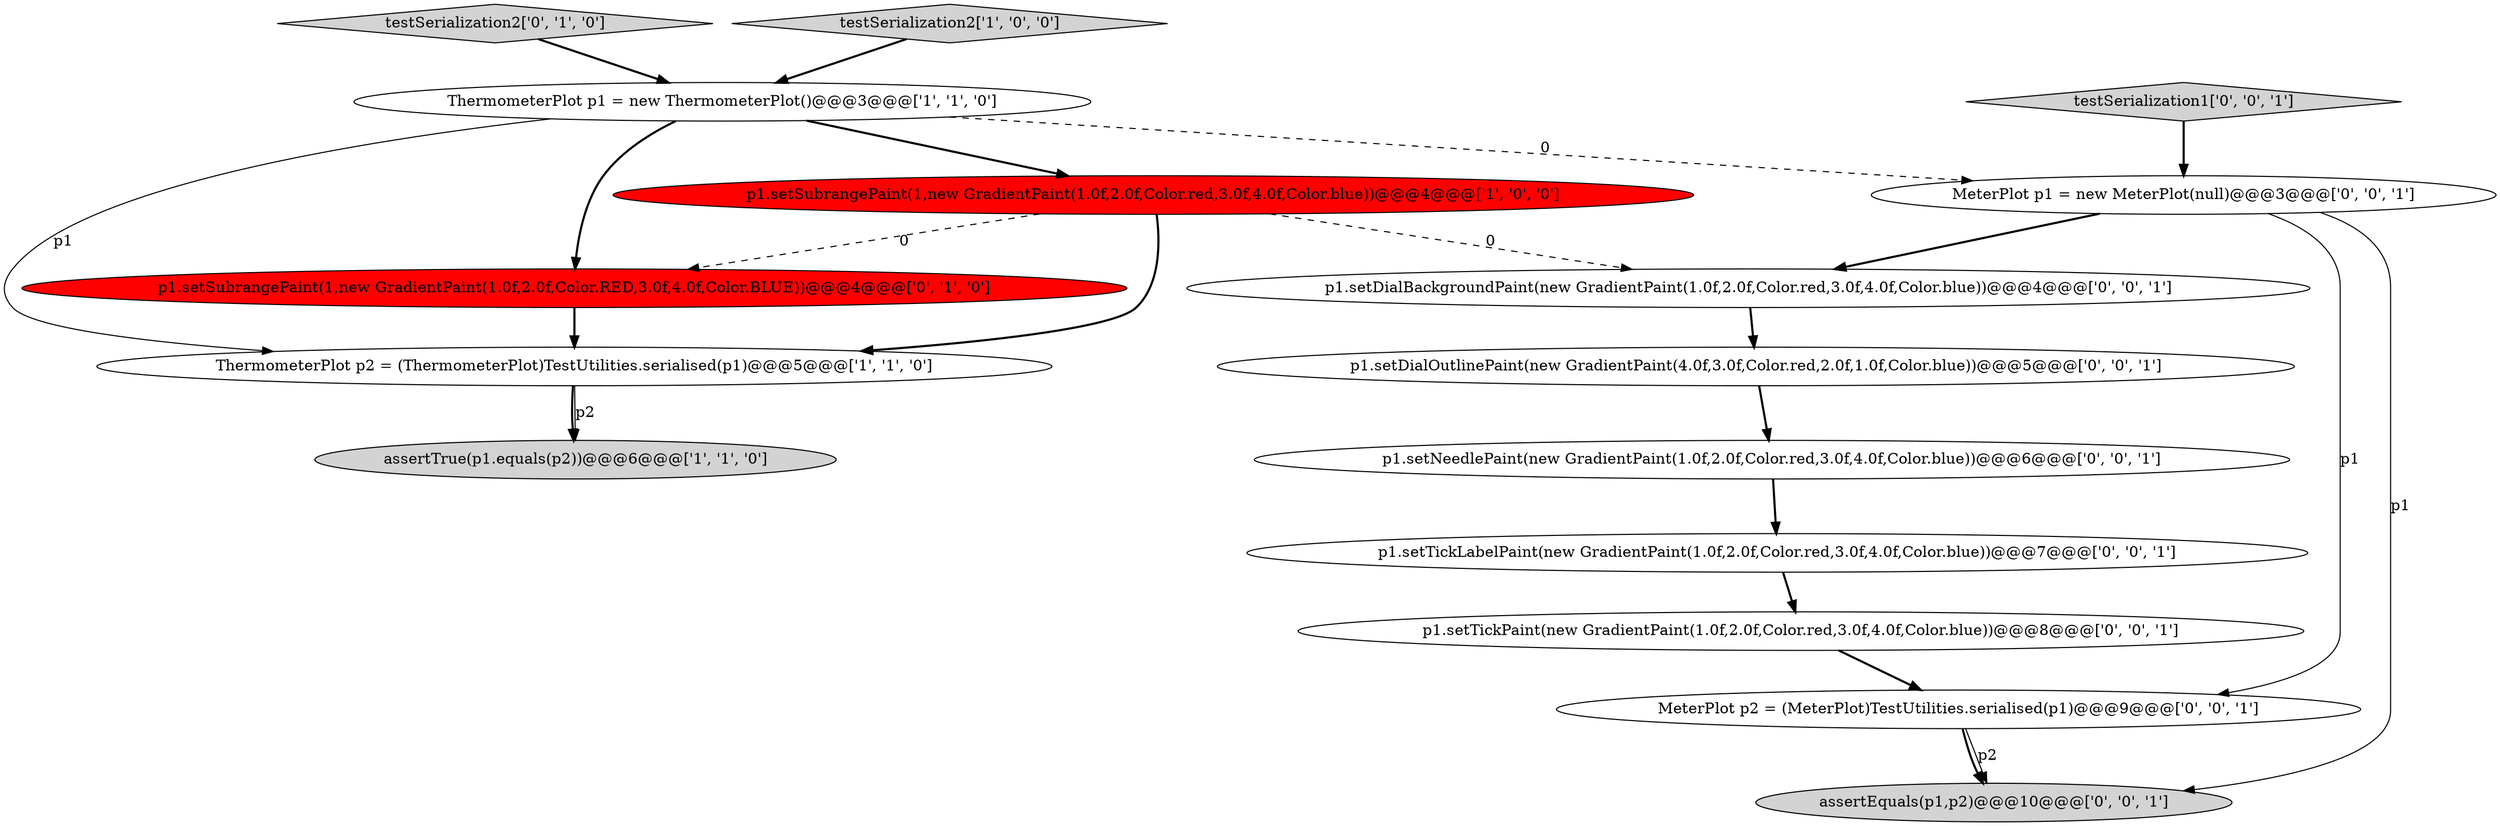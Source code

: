 digraph {
5 [style = filled, label = "testSerialization2['0', '1', '0']", fillcolor = lightgray, shape = diamond image = "AAA0AAABBB2BBB"];
1 [style = filled, label = "assertTrue(p1.equals(p2))@@@6@@@['1', '1', '0']", fillcolor = lightgray, shape = ellipse image = "AAA0AAABBB1BBB"];
9 [style = filled, label = "testSerialization1['0', '0', '1']", fillcolor = lightgray, shape = diamond image = "AAA0AAABBB3BBB"];
8 [style = filled, label = "MeterPlot p2 = (MeterPlot)TestUtilities.serialised(p1)@@@9@@@['0', '0', '1']", fillcolor = white, shape = ellipse image = "AAA0AAABBB3BBB"];
11 [style = filled, label = "MeterPlot p1 = new MeterPlot(null)@@@3@@@['0', '0', '1']", fillcolor = white, shape = ellipse image = "AAA0AAABBB3BBB"];
4 [style = filled, label = "ThermometerPlot p2 = (ThermometerPlot)TestUtilities.serialised(p1)@@@5@@@['1', '1', '0']", fillcolor = white, shape = ellipse image = "AAA0AAABBB1BBB"];
14 [style = filled, label = "p1.setDialBackgroundPaint(new GradientPaint(1.0f,2.0f,Color.red,3.0f,4.0f,Color.blue))@@@4@@@['0', '0', '1']", fillcolor = white, shape = ellipse image = "AAA0AAABBB3BBB"];
2 [style = filled, label = "p1.setSubrangePaint(1,new GradientPaint(1.0f,2.0f,Color.red,3.0f,4.0f,Color.blue))@@@4@@@['1', '0', '0']", fillcolor = red, shape = ellipse image = "AAA1AAABBB1BBB"];
15 [style = filled, label = "p1.setNeedlePaint(new GradientPaint(1.0f,2.0f,Color.red,3.0f,4.0f,Color.blue))@@@6@@@['0', '0', '1']", fillcolor = white, shape = ellipse image = "AAA0AAABBB3BBB"];
0 [style = filled, label = "testSerialization2['1', '0', '0']", fillcolor = lightgray, shape = diamond image = "AAA0AAABBB1BBB"];
13 [style = filled, label = "assertEquals(p1,p2)@@@10@@@['0', '0', '1']", fillcolor = lightgray, shape = ellipse image = "AAA0AAABBB3BBB"];
6 [style = filled, label = "p1.setSubrangePaint(1,new GradientPaint(1.0f,2.0f,Color.RED,3.0f,4.0f,Color.BLUE))@@@4@@@['0', '1', '0']", fillcolor = red, shape = ellipse image = "AAA1AAABBB2BBB"];
10 [style = filled, label = "p1.setTickPaint(new GradientPaint(1.0f,2.0f,Color.red,3.0f,4.0f,Color.blue))@@@8@@@['0', '0', '1']", fillcolor = white, shape = ellipse image = "AAA0AAABBB3BBB"];
3 [style = filled, label = "ThermometerPlot p1 = new ThermometerPlot()@@@3@@@['1', '1', '0']", fillcolor = white, shape = ellipse image = "AAA0AAABBB1BBB"];
7 [style = filled, label = "p1.setDialOutlinePaint(new GradientPaint(4.0f,3.0f,Color.red,2.0f,1.0f,Color.blue))@@@5@@@['0', '0', '1']", fillcolor = white, shape = ellipse image = "AAA0AAABBB3BBB"];
12 [style = filled, label = "p1.setTickLabelPaint(new GradientPaint(1.0f,2.0f,Color.red,3.0f,4.0f,Color.blue))@@@7@@@['0', '0', '1']", fillcolor = white, shape = ellipse image = "AAA0AAABBB3BBB"];
0->3 [style = bold, label=""];
5->3 [style = bold, label=""];
11->13 [style = solid, label="p1"];
9->11 [style = bold, label=""];
11->14 [style = bold, label=""];
3->6 [style = bold, label=""];
11->8 [style = solid, label="p1"];
2->4 [style = bold, label=""];
14->7 [style = bold, label=""];
6->4 [style = bold, label=""];
4->1 [style = solid, label="p2"];
12->10 [style = bold, label=""];
2->14 [style = dashed, label="0"];
3->2 [style = bold, label=""];
10->8 [style = bold, label=""];
2->6 [style = dashed, label="0"];
3->4 [style = solid, label="p1"];
7->15 [style = bold, label=""];
8->13 [style = solid, label="p2"];
4->1 [style = bold, label=""];
15->12 [style = bold, label=""];
3->11 [style = dashed, label="0"];
8->13 [style = bold, label=""];
}

